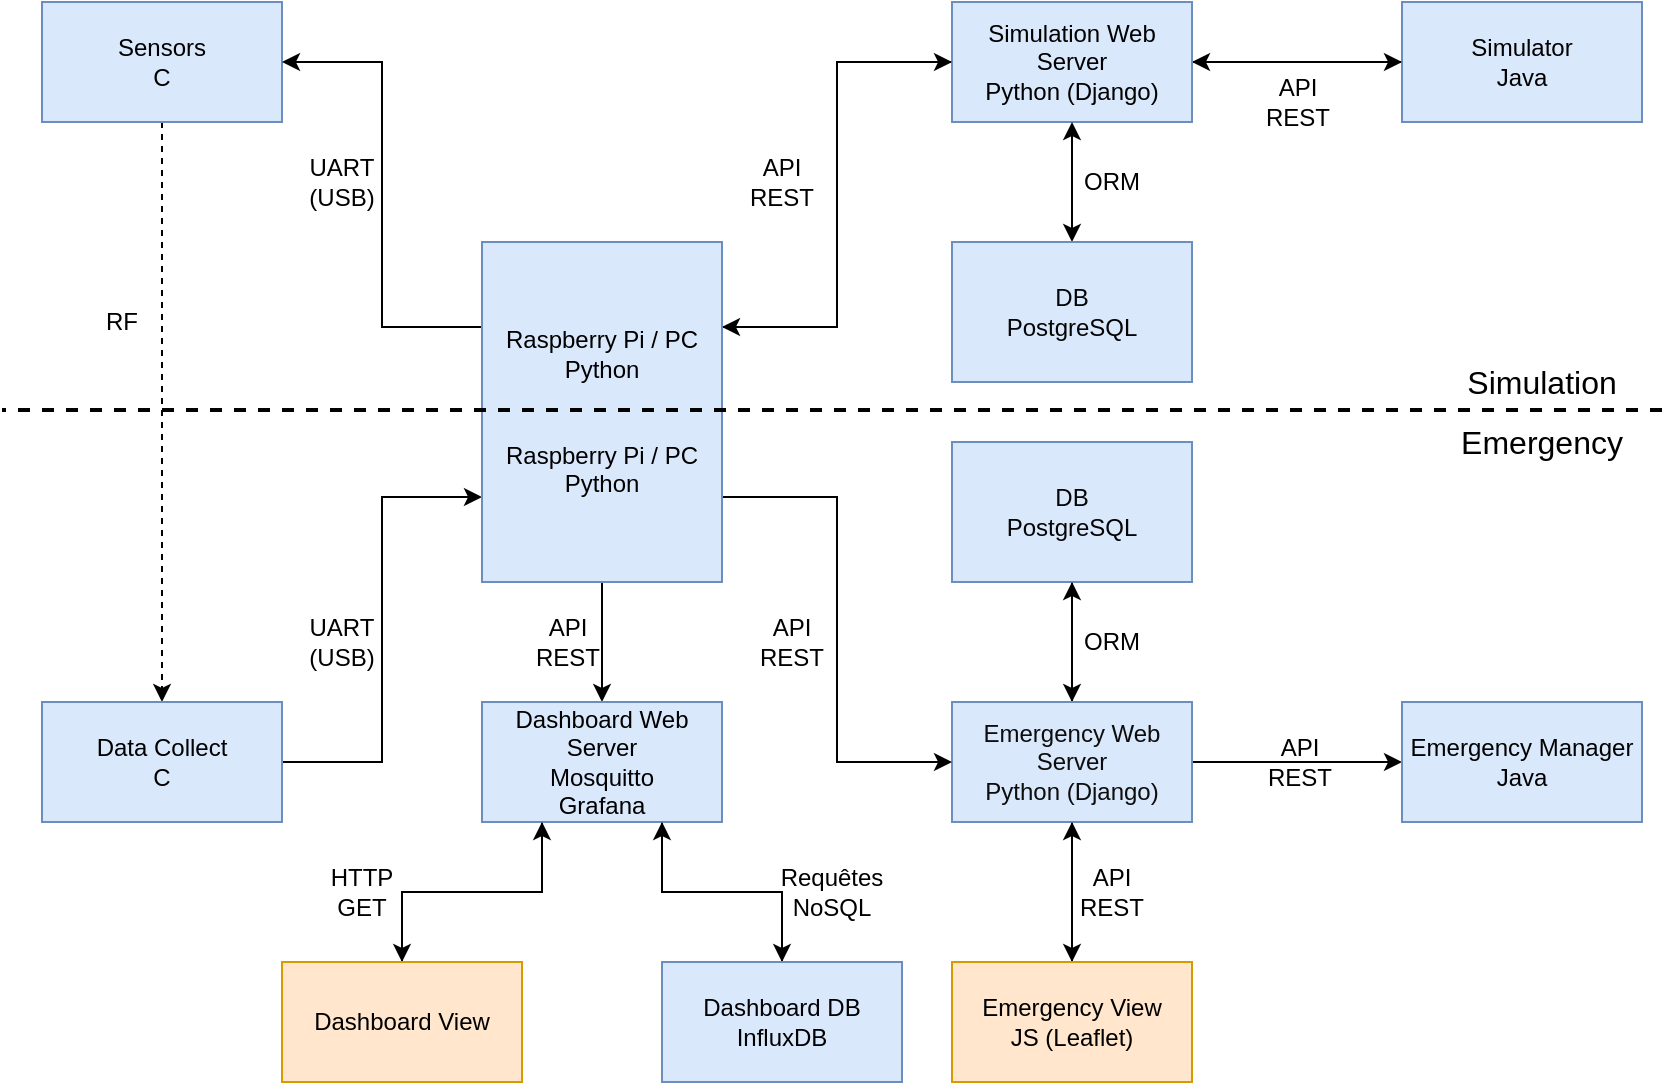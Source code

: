 <mxfile version="12.6.2" type="device"><diagram id="MbwqEHukqG4V0eYiKK4b" name="Page-1"><mxGraphModel dx="1422" dy="791" grid="1" gridSize="10" guides="1" tooltips="1" connect="1" arrows="1" fold="1" page="1" pageScale="1" pageWidth="850" pageHeight="1100" math="0" shadow="0"><root><mxCell id="0"/><mxCell id="1" parent="0"/><mxCell id="P2sJHOD4gCiqHtTyv8vV-27" style="edgeStyle=orthogonalEdgeStyle;rounded=0;orthogonalLoop=1;jettySize=auto;html=1;exitX=0.5;exitY=1;exitDx=0;exitDy=0;entryX=0.5;entryY=0;entryDx=0;entryDy=0;dashed=1;labelBorderColor=none;" parent="1" source="P2sJHOD4gCiqHtTyv8vV-2" target="P2sJHOD4gCiqHtTyv8vV-7" edge="1"><mxGeometry relative="1" as="geometry"/></mxCell><mxCell id="P2sJHOD4gCiqHtTyv8vV-2" value="&lt;div&gt;Sensors&lt;/div&gt;&lt;div&gt;C&lt;/div&gt;" style="rounded=0;whiteSpace=wrap;html=1;fillColor=#dae8fc;strokeColor=#6c8ebf;labelBorderColor=none;fontColor=#000000;" parent="1" vertex="1"><mxGeometry x="30" y="230" width="120" height="60" as="geometry"/></mxCell><mxCell id="P2sJHOD4gCiqHtTyv8vV-20" style="edgeStyle=orthogonalEdgeStyle;rounded=0;orthogonalLoop=1;jettySize=auto;html=1;exitX=0;exitY=0.5;exitDx=0;exitDy=0;entryX=1;entryY=0.5;entryDx=0;entryDy=0;labelBorderColor=none;" parent="1" source="P2sJHOD4gCiqHtTyv8vV-3" target="P2sJHOD4gCiqHtTyv8vV-4" edge="1"><mxGeometry relative="1" as="geometry"/></mxCell><mxCell id="P2sJHOD4gCiqHtTyv8vV-3" value="&lt;div&gt;Simulator&lt;/div&gt;&lt;div&gt;Java&lt;/div&gt;" style="rounded=0;whiteSpace=wrap;html=1;fillColor=#dae8fc;strokeColor=#6c8ebf;labelBorderColor=none;fontColor=#000000;" parent="1" vertex="1"><mxGeometry x="710" y="230" width="120" height="60" as="geometry"/></mxCell><mxCell id="P2sJHOD4gCiqHtTyv8vV-44" style="edgeStyle=orthogonalEdgeStyle;rounded=0;orthogonalLoop=1;jettySize=auto;html=1;exitX=1;exitY=0.5;exitDx=0;exitDy=0;entryX=0;entryY=0.5;entryDx=0;entryDy=0;labelBorderColor=none;" parent="1" source="P2sJHOD4gCiqHtTyv8vV-4" target="P2sJHOD4gCiqHtTyv8vV-3" edge="1"><mxGeometry relative="1" as="geometry"/></mxCell><mxCell id="P2sJHOD4gCiqHtTyv8vV-69" style="edgeStyle=orthogonalEdgeStyle;rounded=0;orthogonalLoop=1;jettySize=auto;html=1;exitX=0;exitY=0.5;exitDx=0;exitDy=0;entryX=1;entryY=0.25;entryDx=0;entryDy=0;strokeWidth=1;labelBorderColor=none;" parent="1" source="P2sJHOD4gCiqHtTyv8vV-4" target="P2sJHOD4gCiqHtTyv8vV-9" edge="1"><mxGeometry relative="1" as="geometry"/></mxCell><mxCell id="P2sJHOD4gCiqHtTyv8vV-4" value="&lt;div&gt;Simulation Web Server&lt;/div&gt;&lt;div&gt;Python (Django)&lt;/div&gt;" style="rounded=0;whiteSpace=wrap;html=1;fillColor=#dae8fc;strokeColor=#6c8ebf;labelBorderColor=none;fontColor=#000000;" parent="1" vertex="1"><mxGeometry x="485" y="230" width="120" height="60" as="geometry"/></mxCell><mxCell id="P2sJHOD4gCiqHtTyv8vV-24" style="edgeStyle=orthogonalEdgeStyle;rounded=0;orthogonalLoop=1;jettySize=auto;html=1;exitX=0.5;exitY=1;exitDx=0;exitDy=0;entryX=0.5;entryY=0;entryDx=0;entryDy=0;labelBorderColor=none;" parent="1" source="P2sJHOD4gCiqHtTyv8vV-5" target="P2sJHOD4gCiqHtTyv8vV-6" edge="1"><mxGeometry relative="1" as="geometry"/></mxCell><mxCell id="P2sJHOD4gCiqHtTyv8vV-5" value="&lt;div&gt;&lt;br&gt;&lt;/div&gt;&lt;div&gt;DB&lt;/div&gt;&lt;div&gt;PostgreSQL&lt;/div&gt;&lt;div&gt;&lt;br&gt;&lt;/div&gt;" style="rounded=0;whiteSpace=wrap;html=1;fillColor=#dae8fc;strokeColor=#6c8ebf;labelBorderColor=none;fontColor=#050505;" parent="1" vertex="1"><mxGeometry x="485" y="450" width="120" height="70" as="geometry"/></mxCell><mxCell id="P2sJHOD4gCiqHtTyv8vV-25" style="edgeStyle=orthogonalEdgeStyle;rounded=0;orthogonalLoop=1;jettySize=auto;html=1;exitX=0.5;exitY=0;exitDx=0;exitDy=0;entryX=0.5;entryY=1;entryDx=0;entryDy=0;labelBorderColor=none;" parent="1" source="P2sJHOD4gCiqHtTyv8vV-6" target="P2sJHOD4gCiqHtTyv8vV-5" edge="1"><mxGeometry relative="1" as="geometry"/></mxCell><mxCell id="P2sJHOD4gCiqHtTyv8vV-29" style="edgeStyle=orthogonalEdgeStyle;rounded=0;orthogonalLoop=1;jettySize=auto;html=1;exitX=0.5;exitY=1;exitDx=0;exitDy=0;entryX=0.5;entryY=0;entryDx=0;entryDy=0;labelBorderColor=none;" parent="1" source="P2sJHOD4gCiqHtTyv8vV-6" target="P2sJHOD4gCiqHtTyv8vV-11" edge="1"><mxGeometry relative="1" as="geometry"/></mxCell><mxCell id="P2sJHOD4gCiqHtTyv8vV-43" style="edgeStyle=orthogonalEdgeStyle;rounded=0;orthogonalLoop=1;jettySize=auto;html=1;exitX=1;exitY=0.5;exitDx=0;exitDy=0;entryX=0;entryY=0.5;entryDx=0;entryDy=0;labelBorderColor=none;" parent="1" source="P2sJHOD4gCiqHtTyv8vV-6" target="P2sJHOD4gCiqHtTyv8vV-10" edge="1"><mxGeometry relative="1" as="geometry"/></mxCell><mxCell id="P2sJHOD4gCiqHtTyv8vV-6" value="&lt;div&gt;Emergency Web Server&lt;/div&gt;&lt;div&gt;Python (Django)&lt;/div&gt;" style="rounded=0;whiteSpace=wrap;html=1;fillColor=#dae8fc;strokeColor=#6c8ebf;labelBorderColor=none;fontColor=#0D0D0D;" parent="1" vertex="1"><mxGeometry x="485" y="580" width="120" height="60" as="geometry"/></mxCell><mxCell id="P2sJHOD4gCiqHtTyv8vV-14" style="edgeStyle=orthogonalEdgeStyle;rounded=0;orthogonalLoop=1;jettySize=auto;html=1;exitX=1;exitY=0.5;exitDx=0;exitDy=0;entryX=0;entryY=0.75;entryDx=0;entryDy=0;labelBorderColor=none;" parent="1" source="P2sJHOD4gCiqHtTyv8vV-7" target="P2sJHOD4gCiqHtTyv8vV-9" edge="1"><mxGeometry relative="1" as="geometry"/></mxCell><mxCell id="P2sJHOD4gCiqHtTyv8vV-7" value="&lt;div&gt;Data Collect&lt;/div&gt;&lt;div&gt;C&lt;/div&gt;" style="rounded=0;whiteSpace=wrap;html=1;fillColor=#dae8fc;strokeColor=#6c8ebf;labelBorderColor=none;fontColor=#000000;" parent="1" vertex="1"><mxGeometry x="30" y="580" width="120" height="60" as="geometry"/></mxCell><mxCell id="P2sJHOD4gCiqHtTyv8vV-28" style="edgeStyle=orthogonalEdgeStyle;rounded=0;orthogonalLoop=1;jettySize=auto;html=1;exitX=0;exitY=0.25;exitDx=0;exitDy=0;entryX=1;entryY=0.5;entryDx=0;entryDy=0;labelBorderColor=none;" parent="1" source="P2sJHOD4gCiqHtTyv8vV-9" target="P2sJHOD4gCiqHtTyv8vV-2" edge="1"><mxGeometry relative="1" as="geometry"/></mxCell><mxCell id="P2sJHOD4gCiqHtTyv8vV-31" style="edgeStyle=orthogonalEdgeStyle;rounded=0;orthogonalLoop=1;jettySize=auto;html=1;exitX=1;exitY=0.75;exitDx=0;exitDy=0;entryX=0;entryY=0.5;entryDx=0;entryDy=0;labelBorderColor=none;" parent="1" source="P2sJHOD4gCiqHtTyv8vV-9" target="P2sJHOD4gCiqHtTyv8vV-6" edge="1"><mxGeometry relative="1" as="geometry"/></mxCell><mxCell id="P2sJHOD4gCiqHtTyv8vV-35" style="edgeStyle=orthogonalEdgeStyle;rounded=0;orthogonalLoop=1;jettySize=auto;html=1;exitX=0.5;exitY=1;exitDx=0;exitDy=0;entryX=0.5;entryY=0;entryDx=0;entryDy=0;labelBorderColor=none;" parent="1" source="P2sJHOD4gCiqHtTyv8vV-9" target="P2sJHOD4gCiqHtTyv8vV-12" edge="1"><mxGeometry relative="1" as="geometry"/></mxCell><mxCell id="P2sJHOD4gCiqHtTyv8vV-68" style="edgeStyle=orthogonalEdgeStyle;rounded=0;orthogonalLoop=1;jettySize=auto;html=1;exitX=1;exitY=0.25;exitDx=0;exitDy=0;entryX=0;entryY=0.5;entryDx=0;entryDy=0;strokeWidth=1;labelBorderColor=none;" parent="1" source="P2sJHOD4gCiqHtTyv8vV-9" target="P2sJHOD4gCiqHtTyv8vV-4" edge="1"><mxGeometry relative="1" as="geometry"/></mxCell><mxCell id="P2sJHOD4gCiqHtTyv8vV-9" value="&lt;div&gt;Raspberry Pi / PC&lt;/div&gt;&lt;div&gt;Python&lt;/div&gt;&lt;div&gt;&lt;br&gt;&lt;/div&gt;&lt;div&gt;&lt;br&gt;&lt;/div&gt;&lt;div&gt;Raspberry Pi / PC&lt;/div&gt;&lt;div&gt;Python&lt;br&gt;&lt;/div&gt;" style="rounded=0;whiteSpace=wrap;html=1;fillColor=#dae8fc;strokeColor=#6c8ebf;labelBorderColor=none;fontColor=#000000;" parent="1" vertex="1"><mxGeometry x="250" y="350" width="120" height="170" as="geometry"/></mxCell><mxCell id="P2sJHOD4gCiqHtTyv8vV-10" value="&lt;div&gt;Emergency Manager&lt;/div&gt;&lt;div&gt;Java&lt;br&gt;&lt;/div&gt;" style="rounded=0;whiteSpace=wrap;html=1;fillColor=#dae8fc;strokeColor=#6c8ebf;labelBorderColor=none;fontColor=#000000;" parent="1" vertex="1"><mxGeometry x="710" y="580" width="120" height="60" as="geometry"/></mxCell><mxCell id="P2sJHOD4gCiqHtTyv8vV-30" style="edgeStyle=orthogonalEdgeStyle;rounded=0;orthogonalLoop=1;jettySize=auto;html=1;exitX=0.5;exitY=0;exitDx=0;exitDy=0;entryX=0.5;entryY=1;entryDx=0;entryDy=0;labelBorderColor=none;" parent="1" source="P2sJHOD4gCiqHtTyv8vV-11" target="P2sJHOD4gCiqHtTyv8vV-6" edge="1"><mxGeometry relative="1" as="geometry"/></mxCell><mxCell id="P2sJHOD4gCiqHtTyv8vV-11" value="&lt;div&gt;Emergency View&lt;/div&gt;&lt;div&gt;JS (Leaflet)&lt;br&gt;&lt;/div&gt;" style="rounded=0;whiteSpace=wrap;html=1;fillColor=#ffe6cc;strokeColor=#d79b00;labelBorderColor=none;fontColor=#000000;" parent="1" vertex="1"><mxGeometry x="485" y="710" width="120" height="60" as="geometry"/></mxCell><mxCell id="P2sJHOD4gCiqHtTyv8vV-37" style="edgeStyle=orthogonalEdgeStyle;rounded=0;orthogonalLoop=1;jettySize=auto;html=1;exitX=0.25;exitY=1;exitDx=0;exitDy=0;entryX=0.5;entryY=0;entryDx=0;entryDy=0;labelBorderColor=none;" parent="1" source="P2sJHOD4gCiqHtTyv8vV-12" target="P2sJHOD4gCiqHtTyv8vV-36" edge="1"><mxGeometry relative="1" as="geometry"/></mxCell><mxCell id="P2sJHOD4gCiqHtTyv8vV-40" style="edgeStyle=orthogonalEdgeStyle;rounded=0;orthogonalLoop=1;jettySize=auto;html=1;exitX=0.75;exitY=1;exitDx=0;exitDy=0;entryX=0.5;entryY=0;entryDx=0;entryDy=0;labelBorderColor=none;" parent="1" source="P2sJHOD4gCiqHtTyv8vV-12" target="P2sJHOD4gCiqHtTyv8vV-39" edge="1"><mxGeometry relative="1" as="geometry"/></mxCell><mxCell id="P2sJHOD4gCiqHtTyv8vV-12" value="&lt;div&gt;Dashboard Web Server&lt;/div&gt;&lt;div&gt;Mosquitto&lt;/div&gt;&lt;div&gt;Grafana&lt;/div&gt;" style="rounded=0;whiteSpace=wrap;html=1;fillColor=#dae8fc;strokeColor=#6c8ebf;labelBorderColor=none;fontColor=#000000;" parent="1" vertex="1"><mxGeometry x="250" y="580" width="120" height="60" as="geometry"/></mxCell><mxCell id="P2sJHOD4gCiqHtTyv8vV-42" style="edgeStyle=orthogonalEdgeStyle;rounded=0;orthogonalLoop=1;jettySize=auto;html=1;exitX=0.5;exitY=0;exitDx=0;exitDy=0;entryX=0.25;entryY=1;entryDx=0;entryDy=0;labelBorderColor=none;" parent="1" source="P2sJHOD4gCiqHtTyv8vV-36" target="P2sJHOD4gCiqHtTyv8vV-12" edge="1"><mxGeometry relative="1" as="geometry"/></mxCell><mxCell id="P2sJHOD4gCiqHtTyv8vV-36" value="&lt;div&gt;Dashboard View&lt;/div&gt;" style="rounded=0;whiteSpace=wrap;html=1;fillColor=#ffe6cc;strokeColor=#d79b00;labelBorderColor=none;fontColor=#000000;" parent="1" vertex="1"><mxGeometry x="150" y="710" width="120" height="60" as="geometry"/></mxCell><mxCell id="P2sJHOD4gCiqHtTyv8vV-41" style="edgeStyle=orthogonalEdgeStyle;rounded=0;orthogonalLoop=1;jettySize=auto;html=1;exitX=0.5;exitY=0;exitDx=0;exitDy=0;entryX=0.75;entryY=1;entryDx=0;entryDy=0;labelBorderColor=none;" parent="1" source="P2sJHOD4gCiqHtTyv8vV-39" target="P2sJHOD4gCiqHtTyv8vV-12" edge="1"><mxGeometry relative="1" as="geometry"/></mxCell><mxCell id="P2sJHOD4gCiqHtTyv8vV-39" value="&lt;div&gt;Dashboard DB&lt;/div&gt;&lt;div&gt;InfluxDB&lt;/div&gt;" style="rounded=0;whiteSpace=wrap;html=1;fillColor=#dae8fc;strokeColor=#6c8ebf;labelBorderColor=none;fontColor=#000000;" parent="1" vertex="1"><mxGeometry x="340" y="710" width="120" height="60" as="geometry"/></mxCell><mxCell id="P2sJHOD4gCiqHtTyv8vV-46" value="&lt;div&gt;API &lt;br&gt;&lt;/div&gt;&lt;div&gt;REST&lt;/div&gt;" style="text;html=1;strokeColor=none;fillColor=none;align=center;verticalAlign=middle;whiteSpace=wrap;rounded=0;labelBorderColor=none;" parent="1" vertex="1"><mxGeometry x="637.5" y="270" width="40" height="20" as="geometry"/></mxCell><mxCell id="P2sJHOD4gCiqHtTyv8vV-48" value="&lt;div&gt;RF&lt;/div&gt;" style="text;html=1;strokeColor=none;fillColor=none;align=center;verticalAlign=middle;whiteSpace=wrap;rounded=0;labelBorderColor=none;" parent="1" vertex="1"><mxGeometry x="50" y="380" width="40" height="20" as="geometry"/></mxCell><mxCell id="P2sJHOD4gCiqHtTyv8vV-50" value="&lt;div&gt;ORM&lt;/div&gt;" style="text;html=1;strokeColor=none;fillColor=none;align=center;verticalAlign=middle;whiteSpace=wrap;rounded=0;labelBorderColor=none;" parent="1" vertex="1"><mxGeometry x="545" y="540" width="40" height="20" as="geometry"/></mxCell><mxCell id="P2sJHOD4gCiqHtTyv8vV-52" value="&lt;div&gt;API &lt;br&gt;&lt;/div&gt;&lt;div&gt;REST&lt;/div&gt;" style="text;html=1;strokeColor=none;fillColor=none;align=center;verticalAlign=middle;whiteSpace=wrap;rounded=0;labelBorderColor=none;" parent="1" vertex="1"><mxGeometry x="545" y="665" width="40" height="20" as="geometry"/></mxCell><mxCell id="P2sJHOD4gCiqHtTyv8vV-54" value="&lt;div&gt;UART (USB)&lt;/div&gt;" style="text;html=1;strokeColor=none;fillColor=none;align=center;verticalAlign=middle;whiteSpace=wrap;rounded=0;labelBorderColor=none;" parent="1" vertex="1"><mxGeometry x="160" y="310" width="40" height="20" as="geometry"/></mxCell><mxCell id="P2sJHOD4gCiqHtTyv8vV-55" value="&lt;div&gt;UART (USB)&lt;/div&gt;" style="text;html=1;strokeColor=none;fillColor=none;align=center;verticalAlign=middle;whiteSpace=wrap;rounded=0;labelBorderColor=none;" parent="1" vertex="1"><mxGeometry x="160" y="540" width="40" height="20" as="geometry"/></mxCell><mxCell id="P2sJHOD4gCiqHtTyv8vV-57" value="&lt;div&gt;API &lt;br&gt;&lt;/div&gt;&lt;div&gt;REST&lt;/div&gt;" style="text;html=1;strokeColor=none;fillColor=none;align=center;verticalAlign=middle;whiteSpace=wrap;rounded=0;labelBorderColor=none;" parent="1" vertex="1"><mxGeometry x="385" y="540" width="40" height="20" as="geometry"/></mxCell><mxCell id="P2sJHOD4gCiqHtTyv8vV-58" value="&lt;div&gt;API &lt;br&gt;&lt;/div&gt;&lt;div&gt;REST&lt;/div&gt;" style="text;html=1;strokeColor=none;fillColor=none;align=center;verticalAlign=middle;whiteSpace=wrap;rounded=0;labelBorderColor=none;" parent="1" vertex="1"><mxGeometry x="380" y="310" width="40" height="20" as="geometry"/></mxCell><mxCell id="P2sJHOD4gCiqHtTyv8vV-59" value="&lt;div&gt;API &lt;br&gt;&lt;/div&gt;&lt;div&gt;REST&lt;/div&gt;" style="text;html=1;strokeColor=none;fillColor=none;align=center;verticalAlign=middle;whiteSpace=wrap;rounded=0;labelBorderColor=none;" parent="1" vertex="1"><mxGeometry x="272.5" y="540" width="40" height="20" as="geometry"/></mxCell><mxCell id="P2sJHOD4gCiqHtTyv8vV-60" value="&lt;div&gt;HTTP GET&lt;/div&gt;" style="text;html=1;strokeColor=none;fillColor=none;align=center;verticalAlign=middle;whiteSpace=wrap;rounded=0;labelBorderColor=none;" parent="1" vertex="1"><mxGeometry x="170" y="665" width="40" height="20" as="geometry"/></mxCell><mxCell id="P2sJHOD4gCiqHtTyv8vV-61" value="&lt;div&gt;Requêtes NoSQL&lt;/div&gt;" style="text;html=1;strokeColor=none;fillColor=none;align=center;verticalAlign=middle;whiteSpace=wrap;rounded=0;labelBorderColor=none;" parent="1" vertex="1"><mxGeometry x="405" y="665" width="40" height="20" as="geometry"/></mxCell><mxCell id="P2sJHOD4gCiqHtTyv8vV-62" value="" style="endArrow=none;dashed=1;html=1;strokeWidth=2;labelBorderColor=none;fontColor=#080808;" parent="1" edge="1"><mxGeometry width="50" height="50" relative="1" as="geometry"><mxPoint x="840" y="434" as="sourcePoint"/><mxPoint x="10" y="434" as="targetPoint"/></mxGeometry></mxCell><mxCell id="P2sJHOD4gCiqHtTyv8vV-65" value="&lt;div style=&quot;font-size: 16px&quot;&gt;&lt;font style=&quot;font-size: 16px&quot;&gt;Simulation&lt;/font&gt;&lt;/div&gt;" style="text;html=1;strokeColor=none;fillColor=none;align=center;verticalAlign=middle;whiteSpace=wrap;rounded=0;labelBorderColor=none;" parent="1" vertex="1"><mxGeometry x="760" y="410" width="40" height="20" as="geometry"/></mxCell><mxCell id="P2sJHOD4gCiqHtTyv8vV-66" value="&lt;div style=&quot;font-size: 16px&quot;&gt;&lt;font style=&quot;font-size: 16px&quot;&gt;Emergency&lt;/font&gt;&lt;/div&gt;" style="text;html=1;strokeColor=none;fillColor=none;align=center;verticalAlign=middle;whiteSpace=wrap;rounded=0;labelBorderColor=none;" parent="1" vertex="1"><mxGeometry x="760" y="440" width="40" height="20" as="geometry"/></mxCell><mxCell id="P2sJHOD4gCiqHtTyv8vV-51" value="&lt;div&gt;API &lt;br&gt;&lt;/div&gt;&lt;div&gt;REST&lt;/div&gt;" style="text;html=1;strokeColor=none;fillColor=none;align=center;verticalAlign=middle;whiteSpace=wrap;rounded=0;labelBorderColor=none;" parent="1" vertex="1"><mxGeometry x="638.5" y="600" width="40" height="20" as="geometry"/></mxCell><mxCell id="VSCW7-Oh3GhVP4S35t-q-2" style="edgeStyle=orthogonalEdgeStyle;rounded=0;orthogonalLoop=1;jettySize=auto;html=1;entryX=0.5;entryY=1;entryDx=0;entryDy=0;startArrow=classic;startFill=1;" edge="1" parent="1" source="VSCW7-Oh3GhVP4S35t-q-1" target="P2sJHOD4gCiqHtTyv8vV-4"><mxGeometry relative="1" as="geometry"/></mxCell><mxCell id="VSCW7-Oh3GhVP4S35t-q-1" value="&lt;div&gt;&lt;br&gt;&lt;/div&gt;&lt;div&gt;DB&lt;/div&gt;&lt;div&gt;PostgreSQL&lt;/div&gt;&lt;div&gt;&lt;br&gt;&lt;/div&gt;" style="rounded=0;whiteSpace=wrap;html=1;fillColor=#dae8fc;strokeColor=#6c8ebf;labelBorderColor=none;fontColor=#050505;" vertex="1" parent="1"><mxGeometry x="485" y="350" width="120" height="70" as="geometry"/></mxCell><mxCell id="VSCW7-Oh3GhVP4S35t-q-3" value="&lt;div&gt;ORM&lt;/div&gt;" style="text;html=1;strokeColor=none;fillColor=none;align=center;verticalAlign=middle;whiteSpace=wrap;rounded=0;labelBorderColor=none;" vertex="1" parent="1"><mxGeometry x="545" y="310" width="40" height="20" as="geometry"/></mxCell></root></mxGraphModel></diagram></mxfile>